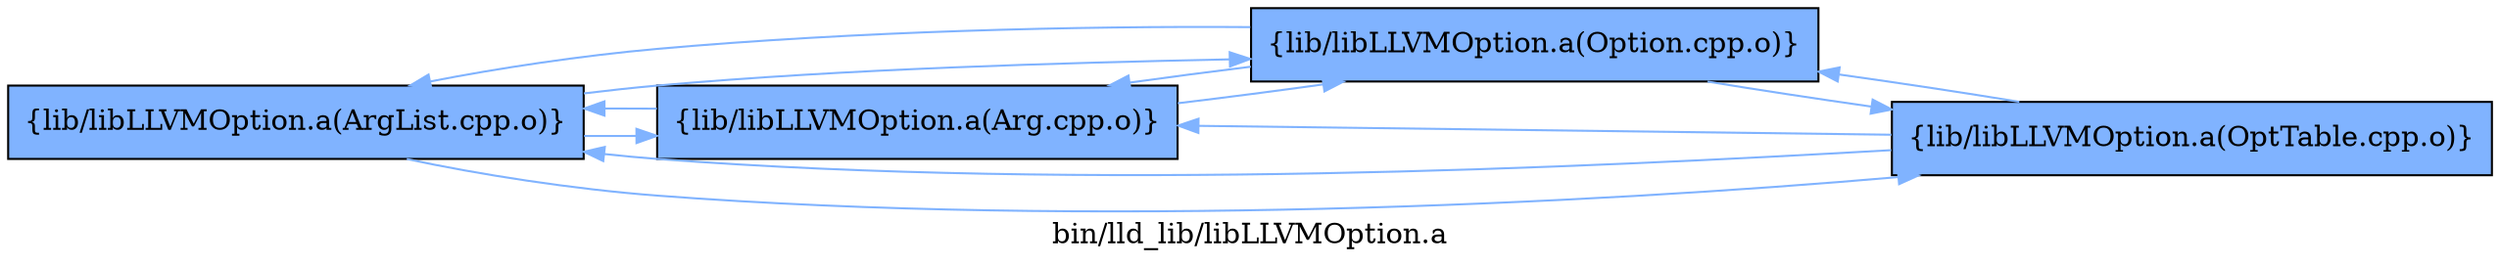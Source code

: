 digraph "bin/lld_lib/libLLVMOption.a" {
	label="bin/lld_lib/libLLVMOption.a";
	rankdir=LR;
	{ rank=same; Node0x561a2e692a68;  }

	Node0x561a2e692a68 [shape=record,shape=box,group=1,style=filled,fillcolor="0.600000 0.5 1",label="{lib/libLLVMOption.a(ArgList.cpp.o)}"];
	Node0x561a2e692a68 -> Node0x561a2e694b88[color="0.600000 0.5 1"];
	Node0x561a2e692a68 -> Node0x561a2e692798[color="0.600000 0.5 1"];
	Node0x561a2e692a68 -> Node0x561a2e692f68[color="0.600000 0.5 1"];
	Node0x561a2e692798 [shape=record,shape=box,group=1,style=filled,fillcolor="0.600000 0.5 1",label="{lib/libLLVMOption.a(Option.cpp.o)}"];
	Node0x561a2e692798 -> Node0x561a2e694b88[color="0.600000 0.5 1"];
	Node0x561a2e692798 -> Node0x561a2e692a68[color="0.600000 0.5 1"];
	Node0x561a2e692798 -> Node0x561a2e692f68[color="0.600000 0.5 1"];
	Node0x561a2e692f68 [shape=record,shape=box,group=1,style=filled,fillcolor="0.600000 0.5 1",label="{lib/libLLVMOption.a(OptTable.cpp.o)}"];
	Node0x561a2e692f68 -> Node0x561a2e694b88[color="0.600000 0.5 1"];
	Node0x561a2e692f68 -> Node0x561a2e692a68[color="0.600000 0.5 1"];
	Node0x561a2e692f68 -> Node0x561a2e692798[color="0.600000 0.5 1"];
	Node0x561a2e694b88 [shape=record,shape=box,group=1,style=filled,fillcolor="0.600000 0.5 1",label="{lib/libLLVMOption.a(Arg.cpp.o)}"];
	Node0x561a2e694b88 -> Node0x561a2e692a68[color="0.600000 0.5 1"];
	Node0x561a2e694b88 -> Node0x561a2e692798[color="0.600000 0.5 1"];
}
